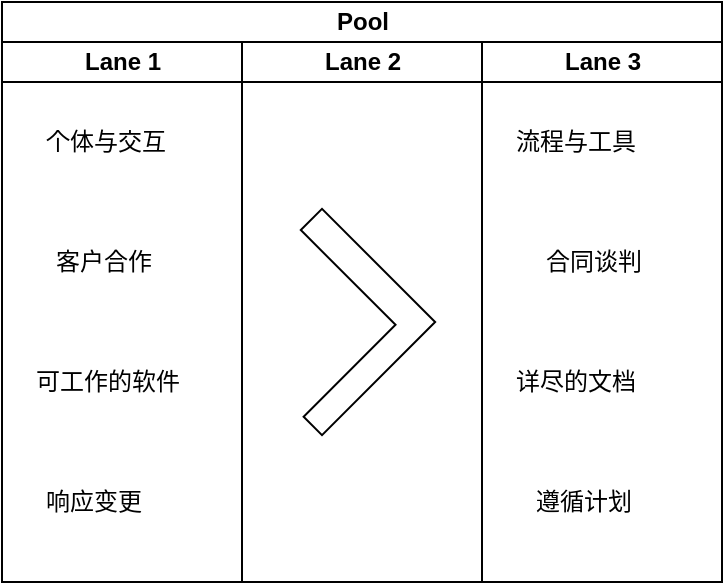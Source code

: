 <mxfile userAgent="Mozilla/5.0 (Windows NT 6.1; WOW64) AppleWebKit/537.36 (KHTML, like Gecko) Chrome/56.0.292.88 Safari/537.36 Vivaldi/1.7.735.46" version="6.1.2" editor="www.draw.io" type="github"><diagram name="agileManifesto"><mxGraphModel dx="1686" dy="733" grid="1" gridSize="10" guides="1" tooltips="1" connect="1" arrows="1" fold="1" page="1" pageScale="1" pageWidth="850" pageHeight="1100" background="#ffffff" math="0" shadow="0"><root><mxCell id="0"/><mxCell id="1" parent="0"/><mxCell id="2" value="Pool" style="swimlane;html=1;childLayout=stackLayout;startSize=20;" vertex="1" parent="1"><mxGeometry x="130" y="60" width="360" height="290" as="geometry"/></mxCell><mxCell id="3" value="Lane 1" style="swimlane;html=1;startSize=20;" vertex="1" parent="2"><mxGeometry y="20" width="120" height="270" as="geometry"/></mxCell><mxCell id="6" value="个体与交互" style="text;html=1;resizable=0;autosize=1;align=left;verticalAlign=top;spacingTop=-4;points=[];" vertex="1" parent="3"><mxGeometry x="20" y="40" width="80" height="20" as="geometry"/></mxCell><mxCell id="8" value="客户合作" style="text;html=1;resizable=0;autosize=1;align=left;verticalAlign=top;spacingTop=-4;points=[];" vertex="1" parent="3"><mxGeometry x="25" y="100" width="60" height="20" as="geometry"/></mxCell><mxCell id="9" value="可工作的软件" style="text;html=1;resizable=0;autosize=1;align=left;verticalAlign=top;spacingTop=-4;points=[];" vertex="1" parent="3"><mxGeometry x="15" y="160" width="90" height="20" as="geometry"/></mxCell><mxCell id="10" value="响应变更" style="text;html=1;resizable=0;autosize=1;align=left;verticalAlign=top;spacingTop=-4;points=[];" vertex="1" parent="3"><mxGeometry x="20" y="220" width="60" height="20" as="geometry"/></mxCell><mxCell id="4" value="Lane 2" style="swimlane;html=1;startSize=20;" vertex="1" parent="2"><mxGeometry x="120" y="20" width="120" height="270" as="geometry"/></mxCell><mxCell id="15" value="" style="shape=corner;whiteSpace=wrap;html=1;rotation=135;dx=15;dy=13;" vertex="1" parent="4"><mxGeometry y="100" width="80" height="80" as="geometry"/></mxCell><mxCell id="5" value="Lane 3" style="swimlane;html=1;startSize=20;" vertex="1" parent="2"><mxGeometry x="240" y="20" width="120" height="270" as="geometry"/></mxCell><mxCell id="11" value="流程与工具" style="text;html=1;resizable=0;autosize=1;align=left;verticalAlign=top;spacingTop=-4;points=[];" vertex="1" parent="5"><mxGeometry x="15" y="40" width="80" height="20" as="geometry"/></mxCell><mxCell id="12" value="合同谈判" style="text;html=1;resizable=0;autosize=1;align=left;verticalAlign=top;spacingTop=-4;points=[];" vertex="1" parent="5"><mxGeometry x="30" y="100" width="60" height="20" as="geometry"/></mxCell><mxCell id="13" value="详尽的文档" style="text;html=1;resizable=0;autosize=1;align=left;verticalAlign=top;spacingTop=-4;points=[];" vertex="1" parent="5"><mxGeometry x="15" y="160" width="80" height="20" as="geometry"/></mxCell><mxCell id="14" value="遵循计划" style="text;html=1;resizable=0;autosize=1;align=left;verticalAlign=top;spacingTop=-4;points=[];" vertex="1" parent="5"><mxGeometry x="25" y="220" width="60" height="20" as="geometry"/></mxCell></root></mxGraphModel></diagram></mxfile>
